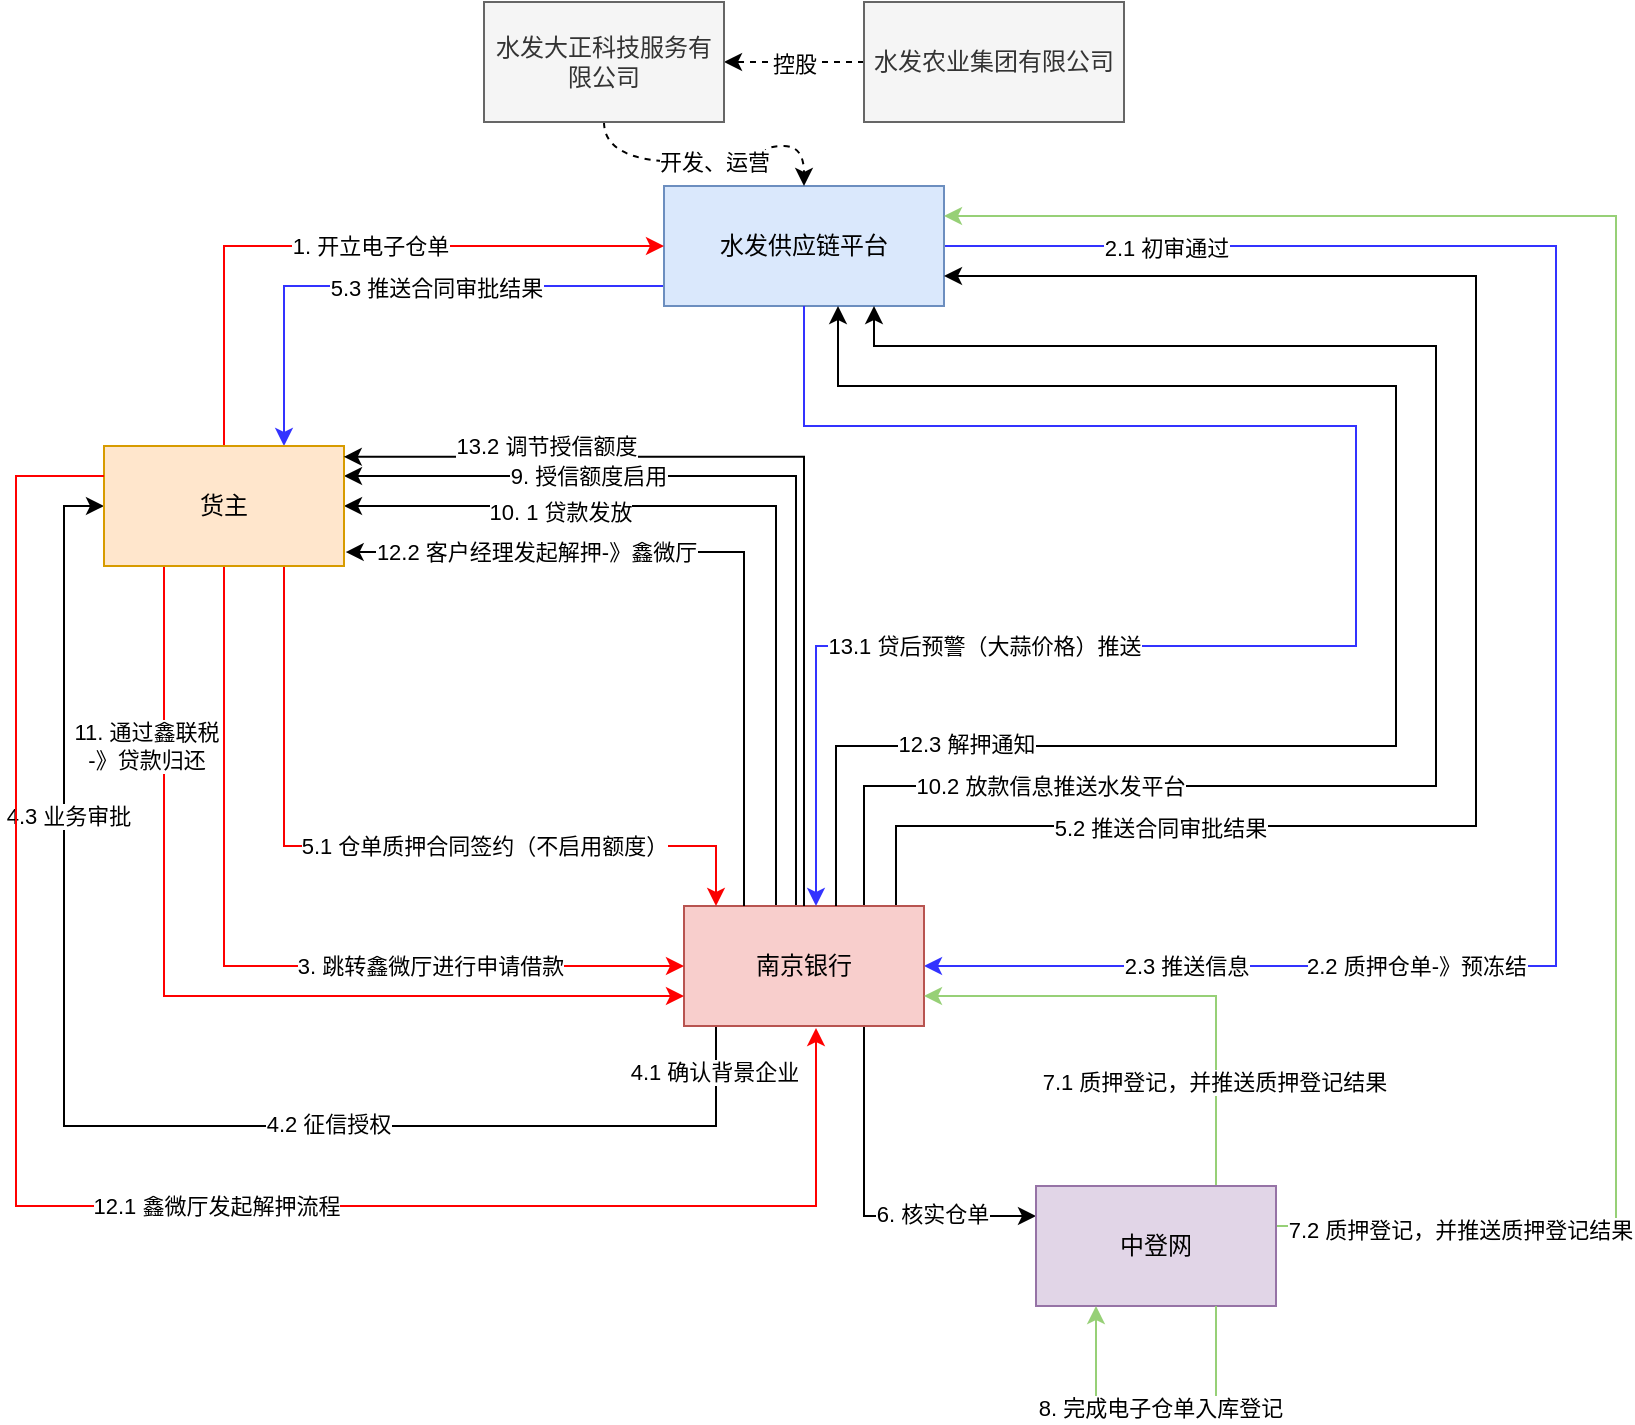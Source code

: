 <mxfile version="27.0.6">
  <diagram id="C5RBs43oDa-KdzZeNtuy" name="Page-1">
    <mxGraphModel dx="970" dy="624" grid="1" gridSize="10" guides="1" tooltips="1" connect="1" arrows="1" fold="1" page="1" pageScale="1" pageWidth="827" pageHeight="1169" math="0" shadow="0">
      <root>
        <mxCell id="WIyWlLk6GJQsqaUBKTNV-0" />
        <mxCell id="WIyWlLk6GJQsqaUBKTNV-1" parent="WIyWlLk6GJQsqaUBKTNV-0" />
        <mxCell id="5yoJ0oaOs3mJgdB9JSAQ-9" style="edgeStyle=orthogonalEdgeStyle;rounded=0;orthogonalLoop=1;jettySize=auto;html=1;entryX=1;entryY=0.5;entryDx=0;entryDy=0;strokeColor=#3333FF;" edge="1" parent="WIyWlLk6GJQsqaUBKTNV-1" source="Bgh7VfDjB50sTkW0Ix46-0" target="Bgh7VfDjB50sTkW0Ix46-2">
          <mxGeometry relative="1" as="geometry">
            <mxPoint x="494" y="480" as="targetPoint" />
            <Array as="points">
              <mxPoint x="780" y="140" />
              <mxPoint x="780" y="500" />
            </Array>
          </mxGeometry>
        </mxCell>
        <mxCell id="5yoJ0oaOs3mJgdB9JSAQ-11" value="2.1 初审通过" style="edgeLabel;html=1;align=center;verticalAlign=middle;resizable=0;points=[];" vertex="1" connectable="0" parent="5yoJ0oaOs3mJgdB9JSAQ-9">
          <mxGeometry x="-0.775" y="-1" relative="1" as="geometry">
            <mxPoint as="offset" />
          </mxGeometry>
        </mxCell>
        <mxCell id="5yoJ0oaOs3mJgdB9JSAQ-12" value="2.2 质押仓单-》预冻结" style="edgeLabel;html=1;align=center;verticalAlign=middle;resizable=0;points=[];" vertex="1" connectable="0" parent="5yoJ0oaOs3mJgdB9JSAQ-9">
          <mxGeometry x="-0.147" relative="1" as="geometry">
            <mxPoint x="-70" y="247" as="offset" />
          </mxGeometry>
        </mxCell>
        <mxCell id="5yoJ0oaOs3mJgdB9JSAQ-16" value="2.3 推送信息" style="edgeLabel;html=1;align=center;verticalAlign=middle;resizable=0;points=[];" vertex="1" connectable="0" parent="5yoJ0oaOs3mJgdB9JSAQ-9">
          <mxGeometry x="0.761" y="3" relative="1" as="geometry">
            <mxPoint x="13" y="-3" as="offset" />
          </mxGeometry>
        </mxCell>
        <mxCell id="5yoJ0oaOs3mJgdB9JSAQ-25" style="edgeStyle=orthogonalEdgeStyle;rounded=0;orthogonalLoop=1;jettySize=auto;html=1;entryX=0.75;entryY=0;entryDx=0;entryDy=0;strokeColor=#3333FF;" edge="1" parent="WIyWlLk6GJQsqaUBKTNV-1" source="Bgh7VfDjB50sTkW0Ix46-0" target="Bgh7VfDjB50sTkW0Ix46-3">
          <mxGeometry relative="1" as="geometry">
            <Array as="points">
              <mxPoint x="144" y="160" />
            </Array>
          </mxGeometry>
        </mxCell>
        <mxCell id="5yoJ0oaOs3mJgdB9JSAQ-26" value="5.3 推送合同审批结果" style="edgeLabel;html=1;align=center;verticalAlign=middle;resizable=0;points=[];" vertex="1" connectable="0" parent="5yoJ0oaOs3mJgdB9JSAQ-25">
          <mxGeometry x="0.588" y="-1" relative="1" as="geometry">
            <mxPoint x="77" y="-24" as="offset" />
          </mxGeometry>
        </mxCell>
        <mxCell id="Bgh7VfDjB50sTkW0Ix46-0" value="水发供应链平台" style="rounded=0;whiteSpace=wrap;html=1;fillColor=#dae8fc;strokeColor=#6c8ebf;" parent="WIyWlLk6GJQsqaUBKTNV-1" vertex="1">
          <mxGeometry x="334" y="110" width="140" height="60" as="geometry" />
        </mxCell>
        <mxCell id="5yoJ0oaOs3mJgdB9JSAQ-3" style="edgeStyle=orthogonalEdgeStyle;rounded=0;orthogonalLoop=1;jettySize=auto;html=1;entryX=1;entryY=0.5;entryDx=0;entryDy=0;dashed=1;" edge="1" parent="WIyWlLk6GJQsqaUBKTNV-1" source="Bgh7VfDjB50sTkW0Ix46-1" target="5yoJ0oaOs3mJgdB9JSAQ-2">
          <mxGeometry relative="1" as="geometry" />
        </mxCell>
        <mxCell id="5yoJ0oaOs3mJgdB9JSAQ-6" value="控股" style="edgeLabel;html=1;align=center;verticalAlign=middle;resizable=0;points=[];" vertex="1" connectable="0" parent="5yoJ0oaOs3mJgdB9JSAQ-3">
          <mxGeometry x="0.018" y="1" relative="1" as="geometry">
            <mxPoint as="offset" />
          </mxGeometry>
        </mxCell>
        <mxCell id="Bgh7VfDjB50sTkW0Ix46-1" value="水发农业集团有限公司" style="rounded=0;whiteSpace=wrap;html=1;fillColor=#f5f5f5;fontColor=#333333;strokeColor=#666666;" parent="WIyWlLk6GJQsqaUBKTNV-1" vertex="1">
          <mxGeometry x="434" y="18" width="130" height="60" as="geometry" />
        </mxCell>
        <mxCell id="5yoJ0oaOs3mJgdB9JSAQ-17" style="edgeStyle=orthogonalEdgeStyle;rounded=0;orthogonalLoop=1;jettySize=auto;html=1;entryX=0;entryY=0.5;entryDx=0;entryDy=0;" edge="1" parent="WIyWlLk6GJQsqaUBKTNV-1" source="Bgh7VfDjB50sTkW0Ix46-2" target="Bgh7VfDjB50sTkW0Ix46-3">
          <mxGeometry relative="1" as="geometry">
            <Array as="points">
              <mxPoint x="360" y="580" />
              <mxPoint x="34" y="580" />
              <mxPoint x="34" y="270" />
            </Array>
          </mxGeometry>
        </mxCell>
        <mxCell id="5yoJ0oaOs3mJgdB9JSAQ-18" value="4.1 确认背景企业" style="edgeLabel;html=1;align=center;verticalAlign=middle;resizable=0;points=[];" vertex="1" connectable="0" parent="5yoJ0oaOs3mJgdB9JSAQ-17">
          <mxGeometry x="-0.902" y="-1" relative="1" as="geometry">
            <mxPoint y="-12" as="offset" />
          </mxGeometry>
        </mxCell>
        <mxCell id="5yoJ0oaOs3mJgdB9JSAQ-19" value="4.2 征信授权" style="edgeLabel;html=1;align=center;verticalAlign=middle;resizable=0;points=[];" vertex="1" connectable="0" parent="5yoJ0oaOs3mJgdB9JSAQ-17">
          <mxGeometry x="-0.308" y="-1" relative="1" as="geometry">
            <mxPoint as="offset" />
          </mxGeometry>
        </mxCell>
        <mxCell id="5yoJ0oaOs3mJgdB9JSAQ-20" value="4.3 业务审批" style="edgeLabel;html=1;align=center;verticalAlign=middle;resizable=0;points=[];" vertex="1" connectable="0" parent="5yoJ0oaOs3mJgdB9JSAQ-17">
          <mxGeometry x="0.505" y="-2" relative="1" as="geometry">
            <mxPoint as="offset" />
          </mxGeometry>
        </mxCell>
        <mxCell id="5yoJ0oaOs3mJgdB9JSAQ-23" style="edgeStyle=orthogonalEdgeStyle;rounded=0;orthogonalLoop=1;jettySize=auto;html=1;entryX=1;entryY=0.75;entryDx=0;entryDy=0;" edge="1" parent="WIyWlLk6GJQsqaUBKTNV-1" source="Bgh7VfDjB50sTkW0Ix46-2" target="Bgh7VfDjB50sTkW0Ix46-0">
          <mxGeometry relative="1" as="geometry">
            <Array as="points">
              <mxPoint x="450" y="430" />
              <mxPoint x="740" y="430" />
              <mxPoint x="740" y="155" />
            </Array>
          </mxGeometry>
        </mxCell>
        <mxCell id="5yoJ0oaOs3mJgdB9JSAQ-24" value="5.2 推送合同审批结果" style="edgeLabel;html=1;align=center;verticalAlign=middle;resizable=0;points=[];" vertex="1" connectable="0" parent="5yoJ0oaOs3mJgdB9JSAQ-23">
          <mxGeometry x="-0.606" y="-1" relative="1" as="geometry">
            <mxPoint as="offset" />
          </mxGeometry>
        </mxCell>
        <mxCell id="5yoJ0oaOs3mJgdB9JSAQ-30" style="edgeStyle=orthogonalEdgeStyle;rounded=0;orthogonalLoop=1;jettySize=auto;html=1;exitX=0.75;exitY=1;exitDx=0;exitDy=0;entryX=0;entryY=0.25;entryDx=0;entryDy=0;" edge="1" parent="WIyWlLk6GJQsqaUBKTNV-1" source="Bgh7VfDjB50sTkW0Ix46-2" target="5yoJ0oaOs3mJgdB9JSAQ-29">
          <mxGeometry relative="1" as="geometry">
            <Array as="points">
              <mxPoint x="434" y="625" />
            </Array>
          </mxGeometry>
        </mxCell>
        <mxCell id="5yoJ0oaOs3mJgdB9JSAQ-31" value="6. 核实仓单" style="edgeLabel;html=1;align=center;verticalAlign=middle;resizable=0;points=[];" vertex="1" connectable="0" parent="5yoJ0oaOs3mJgdB9JSAQ-30">
          <mxGeometry x="-0.034" relative="1" as="geometry">
            <mxPoint x="34" y="6" as="offset" />
          </mxGeometry>
        </mxCell>
        <mxCell id="5yoJ0oaOs3mJgdB9JSAQ-40" style="edgeStyle=orthogonalEdgeStyle;rounded=0;orthogonalLoop=1;jettySize=auto;html=1;entryX=1;entryY=0.25;entryDx=0;entryDy=0;" edge="1" parent="WIyWlLk6GJQsqaUBKTNV-1" source="Bgh7VfDjB50sTkW0Ix46-2" target="Bgh7VfDjB50sTkW0Ix46-3">
          <mxGeometry relative="1" as="geometry">
            <Array as="points">
              <mxPoint x="400" y="255" />
            </Array>
          </mxGeometry>
        </mxCell>
        <mxCell id="5yoJ0oaOs3mJgdB9JSAQ-41" value="9. 授信额度启用" style="edgeLabel;html=1;align=center;verticalAlign=middle;resizable=0;points=[];" vertex="1" connectable="0" parent="5yoJ0oaOs3mJgdB9JSAQ-40">
          <mxGeometry x="0.447" relative="1" as="geometry">
            <mxPoint as="offset" />
          </mxGeometry>
        </mxCell>
        <mxCell id="5yoJ0oaOs3mJgdB9JSAQ-42" style="edgeStyle=orthogonalEdgeStyle;rounded=0;orthogonalLoop=1;jettySize=auto;html=1;entryX=1;entryY=0.5;entryDx=0;entryDy=0;" edge="1" parent="WIyWlLk6GJQsqaUBKTNV-1" source="Bgh7VfDjB50sTkW0Ix46-2" target="Bgh7VfDjB50sTkW0Ix46-3">
          <mxGeometry relative="1" as="geometry">
            <Array as="points">
              <mxPoint x="390" y="270" />
            </Array>
          </mxGeometry>
        </mxCell>
        <mxCell id="5yoJ0oaOs3mJgdB9JSAQ-43" value="10. 1 贷款发放" style="edgeLabel;html=1;align=center;verticalAlign=middle;resizable=0;points=[];" vertex="1" connectable="0" parent="5yoJ0oaOs3mJgdB9JSAQ-42">
          <mxGeometry x="0.484" y="3" relative="1" as="geometry">
            <mxPoint as="offset" />
          </mxGeometry>
        </mxCell>
        <mxCell id="5yoJ0oaOs3mJgdB9JSAQ-63" style="edgeStyle=orthogonalEdgeStyle;rounded=0;orthogonalLoop=1;jettySize=auto;html=1;exitX=0.75;exitY=0;exitDx=0;exitDy=0;entryX=0.75;entryY=1;entryDx=0;entryDy=0;" edge="1" parent="WIyWlLk6GJQsqaUBKTNV-1" source="Bgh7VfDjB50sTkW0Ix46-2" target="Bgh7VfDjB50sTkW0Ix46-0">
          <mxGeometry relative="1" as="geometry">
            <Array as="points">
              <mxPoint x="434" y="410" />
              <mxPoint x="720" y="410" />
              <mxPoint x="720" y="190" />
              <mxPoint x="439" y="190" />
            </Array>
          </mxGeometry>
        </mxCell>
        <mxCell id="5yoJ0oaOs3mJgdB9JSAQ-64" value="10.2 放款信息推送水发平台" style="edgeLabel;html=1;align=center;verticalAlign=middle;resizable=0;points=[];" vertex="1" connectable="0" parent="5yoJ0oaOs3mJgdB9JSAQ-63">
          <mxGeometry x="-0.647" relative="1" as="geometry">
            <mxPoint as="offset" />
          </mxGeometry>
        </mxCell>
        <mxCell id="Bgh7VfDjB50sTkW0Ix46-2" value="南京银行" style="whiteSpace=wrap;html=1;fillColor=#f8cecc;strokeColor=#b85450;" parent="WIyWlLk6GJQsqaUBKTNV-1" vertex="1">
          <mxGeometry x="344" y="470" width="120" height="60" as="geometry" />
        </mxCell>
        <mxCell id="5yoJ0oaOs3mJgdB9JSAQ-7" style="edgeStyle=orthogonalEdgeStyle;rounded=0;orthogonalLoop=1;jettySize=auto;html=1;strokeColor=#FF0000;" edge="1" parent="WIyWlLk6GJQsqaUBKTNV-1" source="Bgh7VfDjB50sTkW0Ix46-3" target="Bgh7VfDjB50sTkW0Ix46-0">
          <mxGeometry relative="1" as="geometry">
            <mxPoint x="334" y="140" as="targetPoint" />
            <Array as="points">
              <mxPoint x="114" y="140" />
            </Array>
          </mxGeometry>
        </mxCell>
        <mxCell id="5yoJ0oaOs3mJgdB9JSAQ-8" value="1. 开立电子仓单" style="edgeLabel;html=1;align=center;verticalAlign=middle;resizable=0;points=[];" vertex="1" connectable="0" parent="5yoJ0oaOs3mJgdB9JSAQ-7">
          <mxGeometry x="0.082" relative="1" as="geometry">
            <mxPoint as="offset" />
          </mxGeometry>
        </mxCell>
        <mxCell id="5yoJ0oaOs3mJgdB9JSAQ-13" style="edgeStyle=orthogonalEdgeStyle;rounded=0;orthogonalLoop=1;jettySize=auto;html=1;entryX=0;entryY=0.5;entryDx=0;entryDy=0;strokeColor=light-dark(#ff0000, #ededed);" edge="1" parent="WIyWlLk6GJQsqaUBKTNV-1" source="Bgh7VfDjB50sTkW0Ix46-3" target="Bgh7VfDjB50sTkW0Ix46-2">
          <mxGeometry relative="1" as="geometry">
            <Array as="points">
              <mxPoint x="114" y="500" />
            </Array>
          </mxGeometry>
        </mxCell>
        <mxCell id="5yoJ0oaOs3mJgdB9JSAQ-14" value="3. 跳转鑫微厅进行申请借款" style="edgeLabel;html=1;align=center;verticalAlign=middle;resizable=0;points=[];" vertex="1" connectable="0" parent="5yoJ0oaOs3mJgdB9JSAQ-13">
          <mxGeometry x="-0.114" y="1" relative="1" as="geometry">
            <mxPoint x="102" y="9" as="offset" />
          </mxGeometry>
        </mxCell>
        <mxCell id="5yoJ0oaOs3mJgdB9JSAQ-38" style="edgeStyle=orthogonalEdgeStyle;rounded=0;orthogonalLoop=1;jettySize=auto;html=1;exitX=0.75;exitY=1;exitDx=0;exitDy=0;strokeColor=light-dark(#fa0000, #EDEDED);" edge="1" parent="WIyWlLk6GJQsqaUBKTNV-1" source="Bgh7VfDjB50sTkW0Ix46-3">
          <mxGeometry relative="1" as="geometry">
            <mxPoint x="360" y="470" as="targetPoint" />
            <Array as="points">
              <mxPoint x="144" y="440" />
              <mxPoint x="360" y="440" />
              <mxPoint x="360" y="470" />
            </Array>
          </mxGeometry>
        </mxCell>
        <mxCell id="5yoJ0oaOs3mJgdB9JSAQ-39" value="5.1 仓单质押合同签约（不启用额度）" style="edgeLabel;html=1;align=center;verticalAlign=middle;resizable=0;points=[];" vertex="1" connectable="0" parent="5yoJ0oaOs3mJgdB9JSAQ-38">
          <mxGeometry x="-0.072" relative="1" as="geometry">
            <mxPoint x="61" as="offset" />
          </mxGeometry>
        </mxCell>
        <mxCell id="5yoJ0oaOs3mJgdB9JSAQ-46" style="edgeStyle=orthogonalEdgeStyle;rounded=0;orthogonalLoop=1;jettySize=auto;html=1;exitX=0.25;exitY=1;exitDx=0;exitDy=0;entryX=0;entryY=0.75;entryDx=0;entryDy=0;strokeColor=#FF0000;" edge="1" parent="WIyWlLk6GJQsqaUBKTNV-1" source="Bgh7VfDjB50sTkW0Ix46-3" target="Bgh7VfDjB50sTkW0Ix46-2">
          <mxGeometry relative="1" as="geometry" />
        </mxCell>
        <mxCell id="5yoJ0oaOs3mJgdB9JSAQ-47" value="11. 通过鑫联税&lt;br&gt;-》贷款归还" style="edgeLabel;html=1;align=center;verticalAlign=middle;resizable=0;points=[];" vertex="1" connectable="0" parent="5yoJ0oaOs3mJgdB9JSAQ-46">
          <mxGeometry x="-0.688" y="-2" relative="1" as="geometry">
            <mxPoint x="-7" y="16" as="offset" />
          </mxGeometry>
        </mxCell>
        <mxCell id="Bgh7VfDjB50sTkW0Ix46-3" value="货主" style="whiteSpace=wrap;html=1;fillColor=#ffe6cc;strokeColor=#d79b00;" parent="WIyWlLk6GJQsqaUBKTNV-1" vertex="1">
          <mxGeometry x="54" y="240" width="120" height="60" as="geometry" />
        </mxCell>
        <mxCell id="5yoJ0oaOs3mJgdB9JSAQ-4" style="edgeStyle=orthogonalEdgeStyle;rounded=0;orthogonalLoop=1;jettySize=auto;html=1;entryX=0.5;entryY=0;entryDx=0;entryDy=0;dashed=1;curved=1;" edge="1" parent="WIyWlLk6GJQsqaUBKTNV-1" source="5yoJ0oaOs3mJgdB9JSAQ-2" target="Bgh7VfDjB50sTkW0Ix46-0">
          <mxGeometry relative="1" as="geometry" />
        </mxCell>
        <mxCell id="5yoJ0oaOs3mJgdB9JSAQ-5" value="开发、运营" style="edgeLabel;html=1;align=center;verticalAlign=middle;resizable=0;points=[];" vertex="1" connectable="0" parent="5yoJ0oaOs3mJgdB9JSAQ-4">
          <mxGeometry x="0.004" relative="1" as="geometry">
            <mxPoint as="offset" />
          </mxGeometry>
        </mxCell>
        <mxCell id="5yoJ0oaOs3mJgdB9JSAQ-2" value="水发大正科技服务有限公司" style="whiteSpace=wrap;html=1;fillColor=#f5f5f5;fontColor=#333333;strokeColor=#666666;" vertex="1" parent="WIyWlLk6GJQsqaUBKTNV-1">
          <mxGeometry x="244" y="18" width="120" height="60" as="geometry" />
        </mxCell>
        <mxCell id="5yoJ0oaOs3mJgdB9JSAQ-32" style="edgeStyle=orthogonalEdgeStyle;rounded=0;orthogonalLoop=1;jettySize=auto;html=1;exitX=0.75;exitY=0;exitDx=0;exitDy=0;entryX=1;entryY=0.75;entryDx=0;entryDy=0;strokeColor=#97D077;" edge="1" parent="WIyWlLk6GJQsqaUBKTNV-1" source="5yoJ0oaOs3mJgdB9JSAQ-29" target="Bgh7VfDjB50sTkW0Ix46-2">
          <mxGeometry relative="1" as="geometry" />
        </mxCell>
        <mxCell id="5yoJ0oaOs3mJgdB9JSAQ-33" value="7.1 质押登记，并推送质押登记结果" style="edgeLabel;html=1;align=center;verticalAlign=middle;resizable=0;points=[];" vertex="1" connectable="0" parent="5yoJ0oaOs3mJgdB9JSAQ-32">
          <mxGeometry x="-0.567" y="1" relative="1" as="geometry">
            <mxPoint as="offset" />
          </mxGeometry>
        </mxCell>
        <mxCell id="5yoJ0oaOs3mJgdB9JSAQ-34" style="edgeStyle=orthogonalEdgeStyle;rounded=0;orthogonalLoop=1;jettySize=auto;html=1;entryX=1;entryY=0.25;entryDx=0;entryDy=0;strokeColor=#97D077;" edge="1" parent="WIyWlLk6GJQsqaUBKTNV-1" source="5yoJ0oaOs3mJgdB9JSAQ-29" target="Bgh7VfDjB50sTkW0Ix46-0">
          <mxGeometry relative="1" as="geometry">
            <Array as="points">
              <mxPoint x="810" y="630" />
              <mxPoint x="810" y="125" />
            </Array>
          </mxGeometry>
        </mxCell>
        <mxCell id="5yoJ0oaOs3mJgdB9JSAQ-35" value="7.2 质押登记，并推送质押登记结果" style="edgeLabel;html=1;align=center;verticalAlign=middle;resizable=0;points=[];" vertex="1" connectable="0" parent="5yoJ0oaOs3mJgdB9JSAQ-34">
          <mxGeometry x="-0.831" y="2" relative="1" as="geometry">
            <mxPoint x="6" y="4" as="offset" />
          </mxGeometry>
        </mxCell>
        <mxCell id="5yoJ0oaOs3mJgdB9JSAQ-29" value="中登网" style="rounded=0;whiteSpace=wrap;html=1;fillColor=#e1d5e7;strokeColor=#9673a6;" vertex="1" parent="WIyWlLk6GJQsqaUBKTNV-1">
          <mxGeometry x="520" y="610" width="120" height="60" as="geometry" />
        </mxCell>
        <mxCell id="5yoJ0oaOs3mJgdB9JSAQ-36" style="edgeStyle=orthogonalEdgeStyle;rounded=0;orthogonalLoop=1;jettySize=auto;html=1;exitX=0.75;exitY=1;exitDx=0;exitDy=0;strokeColor=#97D077;" edge="1" parent="WIyWlLk6GJQsqaUBKTNV-1" source="5yoJ0oaOs3mJgdB9JSAQ-29" target="5yoJ0oaOs3mJgdB9JSAQ-29">
          <mxGeometry relative="1" as="geometry">
            <Array as="points">
              <mxPoint x="610" y="720" />
              <mxPoint x="550" y="720" />
            </Array>
          </mxGeometry>
        </mxCell>
        <mxCell id="5yoJ0oaOs3mJgdB9JSAQ-37" value="8. 完成电子仓单入库登记" style="edgeLabel;html=1;align=center;verticalAlign=middle;resizable=0;points=[];" vertex="1" connectable="0" parent="5yoJ0oaOs3mJgdB9JSAQ-36">
          <mxGeometry x="-0.019" y="1" relative="1" as="geometry">
            <mxPoint as="offset" />
          </mxGeometry>
        </mxCell>
        <mxCell id="5yoJ0oaOs3mJgdB9JSAQ-48" style="edgeStyle=orthogonalEdgeStyle;rounded=0;orthogonalLoop=1;jettySize=auto;html=1;exitX=0;exitY=0.25;exitDx=0;exitDy=0;strokeColor=#FF0000;" edge="1" parent="WIyWlLk6GJQsqaUBKTNV-1" source="Bgh7VfDjB50sTkW0Ix46-3">
          <mxGeometry relative="1" as="geometry">
            <mxPoint x="410" y="531" as="targetPoint" />
            <Array as="points">
              <mxPoint x="10" y="255" />
              <mxPoint x="10" y="620" />
              <mxPoint x="410" y="620" />
            </Array>
          </mxGeometry>
        </mxCell>
        <mxCell id="5yoJ0oaOs3mJgdB9JSAQ-49" value="12.1 鑫微厅发起解押流程" style="edgeLabel;html=1;align=center;verticalAlign=middle;resizable=0;points=[];" vertex="1" connectable="0" parent="5yoJ0oaOs3mJgdB9JSAQ-48">
          <mxGeometry x="0.133" relative="1" as="geometry">
            <mxPoint as="offset" />
          </mxGeometry>
        </mxCell>
        <mxCell id="5yoJ0oaOs3mJgdB9JSAQ-51" style="edgeStyle=orthogonalEdgeStyle;rounded=0;orthogonalLoop=1;jettySize=auto;html=1;exitX=0.25;exitY=0;exitDx=0;exitDy=0;entryX=1.007;entryY=0.884;entryDx=0;entryDy=0;entryPerimeter=0;" edge="1" parent="WIyWlLk6GJQsqaUBKTNV-1" source="Bgh7VfDjB50sTkW0Ix46-2" target="Bgh7VfDjB50sTkW0Ix46-3">
          <mxGeometry relative="1" as="geometry" />
        </mxCell>
        <mxCell id="5yoJ0oaOs3mJgdB9JSAQ-52" value="12.2 客户经理发起解押-》鑫微厅" style="edgeLabel;html=1;align=center;verticalAlign=middle;resizable=0;points=[];" vertex="1" connectable="0" parent="5yoJ0oaOs3mJgdB9JSAQ-51">
          <mxGeometry x="0.701" y="-1" relative="1" as="geometry">
            <mxPoint x="39" y="1" as="offset" />
          </mxGeometry>
        </mxCell>
        <mxCell id="5yoJ0oaOs3mJgdB9JSAQ-54" style="edgeStyle=orthogonalEdgeStyle;rounded=0;orthogonalLoop=1;jettySize=auto;html=1;" edge="1" parent="WIyWlLk6GJQsqaUBKTNV-1" source="Bgh7VfDjB50sTkW0Ix46-2" target="Bgh7VfDjB50sTkW0Ix46-0">
          <mxGeometry relative="1" as="geometry">
            <Array as="points">
              <mxPoint x="420" y="390" />
              <mxPoint x="700" y="390" />
              <mxPoint x="700" y="210" />
              <mxPoint x="421" y="210" />
            </Array>
          </mxGeometry>
        </mxCell>
        <mxCell id="5yoJ0oaOs3mJgdB9JSAQ-55" value="12.3 解押通知" style="edgeLabel;html=1;align=center;verticalAlign=middle;resizable=0;points=[];" vertex="1" connectable="0" parent="5yoJ0oaOs3mJgdB9JSAQ-54">
          <mxGeometry x="-0.663" y="1" relative="1" as="geometry">
            <mxPoint as="offset" />
          </mxGeometry>
        </mxCell>
        <mxCell id="5yoJ0oaOs3mJgdB9JSAQ-56" style="edgeStyle=orthogonalEdgeStyle;rounded=0;orthogonalLoop=1;jettySize=auto;html=1;exitX=0.5;exitY=1;exitDx=0;exitDy=0;strokeColor=#3333FF;" edge="1" parent="WIyWlLk6GJQsqaUBKTNV-1" source="Bgh7VfDjB50sTkW0Ix46-0">
          <mxGeometry relative="1" as="geometry">
            <mxPoint x="410" y="470" as="targetPoint" />
            <Array as="points">
              <mxPoint x="404" y="230" />
              <mxPoint x="680" y="230" />
              <mxPoint x="680" y="340" />
              <mxPoint x="410" y="340" />
            </Array>
          </mxGeometry>
        </mxCell>
        <mxCell id="5yoJ0oaOs3mJgdB9JSAQ-57" value="13.1 贷后预警（大蒜价格）推送" style="edgeLabel;html=1;align=center;verticalAlign=middle;resizable=0;points=[];" vertex="1" connectable="0" parent="5yoJ0oaOs3mJgdB9JSAQ-56">
          <mxGeometry x="0.645" relative="1" as="geometry">
            <mxPoint x="64" as="offset" />
          </mxGeometry>
        </mxCell>
        <mxCell id="5yoJ0oaOs3mJgdB9JSAQ-58" style="edgeStyle=orthogonalEdgeStyle;rounded=0;orthogonalLoop=1;jettySize=auto;html=1;entryX=0.999;entryY=0.09;entryDx=0;entryDy=0;entryPerimeter=0;" edge="1" parent="WIyWlLk6GJQsqaUBKTNV-1" source="Bgh7VfDjB50sTkW0Ix46-2" target="Bgh7VfDjB50sTkW0Ix46-3">
          <mxGeometry relative="1" as="geometry">
            <Array as="points">
              <mxPoint x="404" y="245" />
            </Array>
          </mxGeometry>
        </mxCell>
        <mxCell id="5yoJ0oaOs3mJgdB9JSAQ-59" value="13.2 调节授信额度" style="edgeLabel;html=1;align=center;verticalAlign=middle;resizable=0;points=[];" vertex="1" connectable="0" parent="5yoJ0oaOs3mJgdB9JSAQ-58">
          <mxGeometry x="0.491" y="-1" relative="1" as="geometry">
            <mxPoint x="-15" y="-5" as="offset" />
          </mxGeometry>
        </mxCell>
      </root>
    </mxGraphModel>
  </diagram>
</mxfile>
